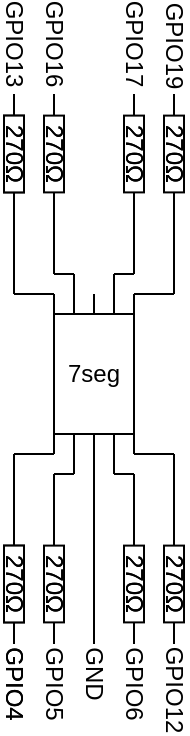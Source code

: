 <mxfile version="20.0.1" type="device"><diagram name="Page-1" id="7e0a89b8-554c-2b80-1dc8-d5c74ca68de4"><mxGraphModel dx="683" dy="509" grid="1" gridSize="10" guides="1" tooltips="1" connect="1" arrows="1" fold="1" page="1" pageScale="1" pageWidth="1100" pageHeight="850" background="none" math="0" shadow="0"><root><mxCell id="0"/><mxCell id="1" parent="0"/><mxCell id="fRlH0W5wFORsjAkyvFnT-165" value="" style="group" vertex="1" connectable="0" parent="1"><mxGeometry x="155" y="80" width="90" height="365" as="geometry"/></mxCell><mxCell id="fRlH0W5wFORsjAkyvFnT-3" value="" style="rounded=0;whiteSpace=wrap;html=1;" vertex="1" parent="fRlH0W5wFORsjAkyvFnT-165"><mxGeometry x="25" y="155" width="40" height="60" as="geometry"/></mxCell><mxCell id="fRlH0W5wFORsjAkyvFnT-4" value="" style="endArrow=none;html=1;rounded=0;exitX=0;exitY=0;exitDx=0;exitDy=0;" edge="1" parent="fRlH0W5wFORsjAkyvFnT-165" source="fRlH0W5wFORsjAkyvFnT-3"><mxGeometry width="50" height="50" relative="1" as="geometry"><mxPoint x="25" y="215" as="sourcePoint"/><mxPoint x="25" y="145" as="targetPoint"/></mxGeometry></mxCell><mxCell id="fRlH0W5wFORsjAkyvFnT-6" value="" style="endArrow=none;html=1;rounded=0;exitX=0;exitY=0;exitDx=0;exitDy=0;" edge="1" parent="fRlH0W5wFORsjAkyvFnT-165"><mxGeometry width="50" height="50" relative="1" as="geometry"><mxPoint x="35" y="155" as="sourcePoint"/><mxPoint x="35" y="145" as="targetPoint"/></mxGeometry></mxCell><mxCell id="fRlH0W5wFORsjAkyvFnT-7" value="" style="endArrow=none;html=1;rounded=0;exitX=0;exitY=0;exitDx=0;exitDy=0;" edge="1" parent="fRlH0W5wFORsjAkyvFnT-165"><mxGeometry width="50" height="50" relative="1" as="geometry"><mxPoint x="45" y="155" as="sourcePoint"/><mxPoint x="45" y="145" as="targetPoint"/></mxGeometry></mxCell><mxCell id="fRlH0W5wFORsjAkyvFnT-8" value="" style="endArrow=none;html=1;rounded=0;exitX=0;exitY=0;exitDx=0;exitDy=0;" edge="1" parent="fRlH0W5wFORsjAkyvFnT-165"><mxGeometry width="50" height="50" relative="1" as="geometry"><mxPoint x="55" y="155" as="sourcePoint"/><mxPoint x="55" y="145" as="targetPoint"/></mxGeometry></mxCell><mxCell id="fRlH0W5wFORsjAkyvFnT-9" value="" style="endArrow=none;html=1;rounded=0;exitX=0;exitY=0;exitDx=0;exitDy=0;" edge="1" parent="fRlH0W5wFORsjAkyvFnT-165"><mxGeometry width="50" height="50" relative="1" as="geometry"><mxPoint x="65" y="155" as="sourcePoint"/><mxPoint x="65" y="145" as="targetPoint"/></mxGeometry></mxCell><mxCell id="fRlH0W5wFORsjAkyvFnT-15" value="" style="endArrow=none;html=1;rounded=0;exitX=0;exitY=0;exitDx=0;exitDy=0;" edge="1" parent="fRlH0W5wFORsjAkyvFnT-165"><mxGeometry width="50" height="50" relative="1" as="geometry"><mxPoint x="25" y="215" as="sourcePoint"/><mxPoint x="25" y="225" as="targetPoint"/></mxGeometry></mxCell><mxCell id="fRlH0W5wFORsjAkyvFnT-16" value="" style="endArrow=none;html=1;rounded=0;exitX=0;exitY=0;exitDx=0;exitDy=0;" edge="1" parent="fRlH0W5wFORsjAkyvFnT-165"><mxGeometry width="50" height="50" relative="1" as="geometry"><mxPoint x="35" y="215" as="sourcePoint"/><mxPoint x="35" y="225" as="targetPoint"/></mxGeometry></mxCell><mxCell id="fRlH0W5wFORsjAkyvFnT-17" value="" style="endArrow=none;html=1;rounded=0;exitX=0;exitY=0;exitDx=0;exitDy=0;" edge="1" parent="fRlH0W5wFORsjAkyvFnT-165"><mxGeometry width="50" height="50" relative="1" as="geometry"><mxPoint x="45" y="215" as="sourcePoint"/><mxPoint x="45" y="225" as="targetPoint"/></mxGeometry></mxCell><mxCell id="fRlH0W5wFORsjAkyvFnT-18" value="" style="endArrow=none;html=1;rounded=0;exitX=0;exitY=0;exitDx=0;exitDy=0;" edge="1" parent="fRlH0W5wFORsjAkyvFnT-165"><mxGeometry width="50" height="50" relative="1" as="geometry"><mxPoint x="55" y="215" as="sourcePoint"/><mxPoint x="55" y="225" as="targetPoint"/></mxGeometry></mxCell><mxCell id="fRlH0W5wFORsjAkyvFnT-19" value="" style="endArrow=none;html=1;rounded=0;exitX=0;exitY=0;exitDx=0;exitDy=0;" edge="1" parent="fRlH0W5wFORsjAkyvFnT-165"><mxGeometry width="50" height="50" relative="1" as="geometry"><mxPoint x="65" y="215" as="sourcePoint"/><mxPoint x="65" y="225" as="targetPoint"/></mxGeometry></mxCell><mxCell id="fRlH0W5wFORsjAkyvFnT-20" value="7seg" style="text;html=1;strokeColor=none;fillColor=none;align=center;verticalAlign=middle;whiteSpace=wrap;rounded=0;" vertex="1" parent="fRlH0W5wFORsjAkyvFnT-165"><mxGeometry x="15" y="170" width="60" height="30" as="geometry"/></mxCell><mxCell id="fRlH0W5wFORsjAkyvFnT-24" value="" style="endArrow=none;html=1;rounded=0;" edge="1" parent="fRlH0W5wFORsjAkyvFnT-165"><mxGeometry width="50" height="50" relative="1" as="geometry"><mxPoint x="25" y="225" as="sourcePoint"/><mxPoint x="5" y="225" as="targetPoint"/></mxGeometry></mxCell><mxCell id="fRlH0W5wFORsjAkyvFnT-25" value="" style="endArrow=none;html=1;rounded=0;" edge="1" parent="fRlH0W5wFORsjAkyvFnT-165"><mxGeometry width="50" height="50" relative="1" as="geometry"><mxPoint x="35" y="225" as="sourcePoint"/><mxPoint x="35" y="235" as="targetPoint"/></mxGeometry></mxCell><mxCell id="fRlH0W5wFORsjAkyvFnT-26" value="" style="endArrow=none;html=1;rounded=0;" edge="1" parent="fRlH0W5wFORsjAkyvFnT-165"><mxGeometry width="50" height="50" relative="1" as="geometry"><mxPoint x="35" y="235" as="sourcePoint"/><mxPoint x="25" y="235" as="targetPoint"/></mxGeometry></mxCell><mxCell id="fRlH0W5wFORsjAkyvFnT-27" value="" style="endArrow=none;html=1;rounded=0;" edge="1" parent="fRlH0W5wFORsjAkyvFnT-165"><mxGeometry width="50" height="50" relative="1" as="geometry"><mxPoint x="5" y="225" as="sourcePoint"/><mxPoint x="5" y="265" as="targetPoint"/></mxGeometry></mxCell><mxCell id="fRlH0W5wFORsjAkyvFnT-28" value="" style="endArrow=none;html=1;rounded=0;" edge="1" parent="fRlH0W5wFORsjAkyvFnT-165"><mxGeometry width="50" height="50" relative="1" as="geometry"><mxPoint x="25" y="235" as="sourcePoint"/><mxPoint x="25" y="265" as="targetPoint"/></mxGeometry></mxCell><mxCell id="fRlH0W5wFORsjAkyvFnT-29" value="" style="endArrow=none;html=1;rounded=0;" edge="1" parent="fRlH0W5wFORsjAkyvFnT-165"><mxGeometry width="50" height="50" relative="1" as="geometry"><mxPoint x="45" y="225" as="sourcePoint"/><mxPoint x="45" y="265" as="targetPoint"/></mxGeometry></mxCell><mxCell id="fRlH0W5wFORsjAkyvFnT-30" value="" style="endArrow=none;html=1;rounded=0;" edge="1" parent="fRlH0W5wFORsjAkyvFnT-165"><mxGeometry width="50" height="50" relative="1" as="geometry"><mxPoint x="65" y="225" as="sourcePoint"/><mxPoint x="85" y="225" as="targetPoint"/></mxGeometry></mxCell><mxCell id="fRlH0W5wFORsjAkyvFnT-32" value="" style="endArrow=none;html=1;rounded=0;" edge="1" parent="fRlH0W5wFORsjAkyvFnT-165"><mxGeometry width="50" height="50" relative="1" as="geometry"><mxPoint x="85" y="225" as="sourcePoint"/><mxPoint x="85" y="265" as="targetPoint"/></mxGeometry></mxCell><mxCell id="fRlH0W5wFORsjAkyvFnT-33" value="" style="endArrow=none;html=1;rounded=0;" edge="1" parent="fRlH0W5wFORsjAkyvFnT-165"><mxGeometry width="50" height="50" relative="1" as="geometry"><mxPoint x="55" y="225" as="sourcePoint"/><mxPoint x="55" y="235" as="targetPoint"/></mxGeometry></mxCell><mxCell id="fRlH0W5wFORsjAkyvFnT-34" value="" style="endArrow=none;html=1;rounded=0;" edge="1" parent="fRlH0W5wFORsjAkyvFnT-165"><mxGeometry width="50" height="50" relative="1" as="geometry"><mxPoint x="55" y="235" as="sourcePoint"/><mxPoint x="65" y="235" as="targetPoint"/></mxGeometry></mxCell><mxCell id="fRlH0W5wFORsjAkyvFnT-35" value="" style="endArrow=none;html=1;rounded=0;" edge="1" parent="fRlH0W5wFORsjAkyvFnT-165"><mxGeometry width="50" height="50" relative="1" as="geometry"><mxPoint x="65" y="235" as="sourcePoint"/><mxPoint x="65" y="265" as="targetPoint"/></mxGeometry></mxCell><mxCell id="fRlH0W5wFORsjAkyvFnT-52" value="" style="endArrow=none;html=1;rounded=0;" edge="1" parent="fRlH0W5wFORsjAkyvFnT-165"><mxGeometry width="50" height="50" relative="1" as="geometry"><mxPoint x="5" y="145" as="sourcePoint"/><mxPoint x="25" y="145" as="targetPoint"/></mxGeometry></mxCell><mxCell id="fRlH0W5wFORsjAkyvFnT-53" value="" style="endArrow=none;html=1;rounded=0;" edge="1" parent="fRlH0W5wFORsjAkyvFnT-165"><mxGeometry width="50" height="50" relative="1" as="geometry"><mxPoint x="35" y="135" as="sourcePoint"/><mxPoint x="35" y="145" as="targetPoint"/></mxGeometry></mxCell><mxCell id="fRlH0W5wFORsjAkyvFnT-54" value="" style="endArrow=none;html=1;rounded=0;" edge="1" parent="fRlH0W5wFORsjAkyvFnT-165"><mxGeometry width="50" height="50" relative="1" as="geometry"><mxPoint x="25" y="135" as="sourcePoint"/><mxPoint x="35" y="135" as="targetPoint"/></mxGeometry></mxCell><mxCell id="fRlH0W5wFORsjAkyvFnT-55" value="" style="endArrow=none;html=1;rounded=0;" edge="1" parent="fRlH0W5wFORsjAkyvFnT-165"><mxGeometry width="50" height="50" relative="1" as="geometry"><mxPoint x="25" y="105" as="sourcePoint"/><mxPoint x="25" y="135" as="targetPoint"/></mxGeometry></mxCell><mxCell id="fRlH0W5wFORsjAkyvFnT-56" value="" style="endArrow=none;html=1;rounded=0;" edge="1" parent="fRlH0W5wFORsjAkyvFnT-165"><mxGeometry width="50" height="50" relative="1" as="geometry"><mxPoint x="5" y="105" as="sourcePoint"/><mxPoint x="5" y="145" as="targetPoint"/></mxGeometry></mxCell><mxCell id="fRlH0W5wFORsjAkyvFnT-58" value="" style="endArrow=none;html=1;rounded=0;" edge="1" parent="fRlH0W5wFORsjAkyvFnT-165"><mxGeometry width="50" height="50" relative="1" as="geometry"><mxPoint x="55" y="135" as="sourcePoint"/><mxPoint x="55" y="145" as="targetPoint"/></mxGeometry></mxCell><mxCell id="fRlH0W5wFORsjAkyvFnT-59" value="" style="endArrow=none;html=1;rounded=0;" edge="1" parent="fRlH0W5wFORsjAkyvFnT-165"><mxGeometry width="50" height="50" relative="1" as="geometry"><mxPoint x="85" y="145" as="sourcePoint"/><mxPoint x="65" y="145" as="targetPoint"/></mxGeometry></mxCell><mxCell id="fRlH0W5wFORsjAkyvFnT-60" value="" style="endArrow=none;html=1;rounded=0;" edge="1" parent="fRlH0W5wFORsjAkyvFnT-165"><mxGeometry width="50" height="50" relative="1" as="geometry"><mxPoint x="85" y="105" as="sourcePoint"/><mxPoint x="85" y="145" as="targetPoint"/></mxGeometry></mxCell><mxCell id="fRlH0W5wFORsjAkyvFnT-61" value="" style="endArrow=none;html=1;rounded=0;" edge="1" parent="fRlH0W5wFORsjAkyvFnT-165"><mxGeometry width="50" height="50" relative="1" as="geometry"><mxPoint x="65" y="135" as="sourcePoint"/><mxPoint x="55" y="135" as="targetPoint"/></mxGeometry></mxCell><mxCell id="fRlH0W5wFORsjAkyvFnT-62" value="" style="endArrow=none;html=1;rounded=0;" edge="1" parent="fRlH0W5wFORsjAkyvFnT-165"><mxGeometry width="50" height="50" relative="1" as="geometry"><mxPoint x="65" y="135" as="sourcePoint"/><mxPoint x="65" y="105" as="targetPoint"/></mxGeometry></mxCell><mxCell id="fRlH0W5wFORsjAkyvFnT-65" value="" style="group;rotation=90;" vertex="1" connectable="0" parent="fRlH0W5wFORsjAkyvFnT-165"><mxGeometry x="-25" y="285" width="60" height="10" as="geometry"/></mxCell><mxCell id="fRlH0W5wFORsjAkyvFnT-63" value="" style="pointerEvents=1;verticalLabelPosition=bottom;shadow=0;dashed=0;align=center;html=1;verticalAlign=top;shape=mxgraph.electrical.resistors.resistor_1;rotation=90;" vertex="1" parent="fRlH0W5wFORsjAkyvFnT-65"><mxGeometry width="60" height="10" as="geometry"/></mxCell><mxCell id="fRlH0W5wFORsjAkyvFnT-64" value="270Ω" style="text;html=1;strokeColor=none;fillColor=none;align=center;verticalAlign=middle;whiteSpace=wrap;rounded=0;rotation=90;" vertex="1" parent="fRlH0W5wFORsjAkyvFnT-65"><mxGeometry x="10" width="40" height="10" as="geometry"/></mxCell><mxCell id="fRlH0W5wFORsjAkyvFnT-66" value="270Ω" style="text;html=1;strokeColor=none;fillColor=none;align=center;verticalAlign=middle;whiteSpace=wrap;rounded=0;rotation=90;" vertex="1" parent="fRlH0W5wFORsjAkyvFnT-65"><mxGeometry x="10" width="40" height="10" as="geometry"/></mxCell><mxCell id="fRlH0W5wFORsjAkyvFnT-80" value="" style="group;rotation=90;" vertex="1" connectable="0" parent="fRlH0W5wFORsjAkyvFnT-165"><mxGeometry x="-25" y="285" width="60" height="10" as="geometry"/></mxCell><mxCell id="fRlH0W5wFORsjAkyvFnT-81" value="" style="pointerEvents=1;verticalLabelPosition=bottom;shadow=0;dashed=0;align=center;html=1;verticalAlign=top;shape=mxgraph.electrical.resistors.resistor_1;rotation=90;" vertex="1" parent="fRlH0W5wFORsjAkyvFnT-80"><mxGeometry width="60" height="10" as="geometry"/></mxCell><mxCell id="fRlH0W5wFORsjAkyvFnT-82" value="270Ω" style="text;html=1;strokeColor=none;fillColor=none;align=center;verticalAlign=middle;whiteSpace=wrap;rounded=0;rotation=90;" vertex="1" parent="fRlH0W5wFORsjAkyvFnT-80"><mxGeometry x="10" width="40" height="10" as="geometry"/></mxCell><mxCell id="fRlH0W5wFORsjAkyvFnT-83" value="270Ω" style="text;html=1;strokeColor=none;fillColor=none;align=center;verticalAlign=middle;whiteSpace=wrap;rounded=0;rotation=90;" vertex="1" parent="fRlH0W5wFORsjAkyvFnT-80"><mxGeometry x="10" width="40" height="10" as="geometry"/></mxCell><mxCell id="fRlH0W5wFORsjAkyvFnT-84" value="" style="group;rotation=90;" vertex="1" connectable="0" parent="fRlH0W5wFORsjAkyvFnT-165"><mxGeometry x="-5" y="285" width="60" height="10" as="geometry"/></mxCell><mxCell id="fRlH0W5wFORsjAkyvFnT-85" value="" style="pointerEvents=1;verticalLabelPosition=bottom;shadow=0;dashed=0;align=center;html=1;verticalAlign=top;shape=mxgraph.electrical.resistors.resistor_1;rotation=90;" vertex="1" parent="fRlH0W5wFORsjAkyvFnT-84"><mxGeometry width="60" height="10" as="geometry"/></mxCell><mxCell id="fRlH0W5wFORsjAkyvFnT-86" value="270Ω" style="text;html=1;strokeColor=none;fillColor=none;align=center;verticalAlign=middle;whiteSpace=wrap;rounded=0;rotation=90;" vertex="1" parent="fRlH0W5wFORsjAkyvFnT-84"><mxGeometry x="10" width="40" height="10" as="geometry"/></mxCell><mxCell id="fRlH0W5wFORsjAkyvFnT-87" value="270Ω" style="text;html=1;strokeColor=none;fillColor=none;align=center;verticalAlign=middle;whiteSpace=wrap;rounded=0;rotation=90;" vertex="1" parent="fRlH0W5wFORsjAkyvFnT-84"><mxGeometry x="10" width="40" height="10" as="geometry"/></mxCell><mxCell id="fRlH0W5wFORsjAkyvFnT-92" value="" style="group;rotation=90;" vertex="1" connectable="0" parent="fRlH0W5wFORsjAkyvFnT-165"><mxGeometry x="35" y="285" width="60" height="10" as="geometry"/></mxCell><mxCell id="fRlH0W5wFORsjAkyvFnT-93" value="" style="pointerEvents=1;verticalLabelPosition=bottom;shadow=0;dashed=0;align=center;html=1;verticalAlign=top;shape=mxgraph.electrical.resistors.resistor_1;rotation=90;" vertex="1" parent="fRlH0W5wFORsjAkyvFnT-92"><mxGeometry width="60" height="10" as="geometry"/></mxCell><mxCell id="fRlH0W5wFORsjAkyvFnT-94" value="270Ω" style="text;html=1;strokeColor=none;fillColor=none;align=center;verticalAlign=middle;whiteSpace=wrap;rounded=0;rotation=90;" vertex="1" parent="fRlH0W5wFORsjAkyvFnT-92"><mxGeometry x="10" width="40" height="10" as="geometry"/></mxCell><mxCell id="fRlH0W5wFORsjAkyvFnT-95" value="270Ω" style="text;html=1;strokeColor=none;fillColor=none;align=center;verticalAlign=middle;whiteSpace=wrap;rounded=0;rotation=90;" vertex="1" parent="fRlH0W5wFORsjAkyvFnT-92"><mxGeometry x="10" width="40" height="10" as="geometry"/></mxCell><mxCell id="fRlH0W5wFORsjAkyvFnT-96" value="" style="group;rotation=90;" vertex="1" connectable="0" parent="fRlH0W5wFORsjAkyvFnT-165"><mxGeometry x="55" y="285" width="60" height="10" as="geometry"/></mxCell><mxCell id="fRlH0W5wFORsjAkyvFnT-97" value="" style="pointerEvents=1;verticalLabelPosition=bottom;shadow=0;dashed=0;align=center;html=1;verticalAlign=top;shape=mxgraph.electrical.resistors.resistor_1;rotation=90;" vertex="1" parent="fRlH0W5wFORsjAkyvFnT-96"><mxGeometry width="60" height="10" as="geometry"/></mxCell><mxCell id="fRlH0W5wFORsjAkyvFnT-98" value="270Ω" style="text;html=1;strokeColor=none;fillColor=none;align=center;verticalAlign=middle;whiteSpace=wrap;rounded=0;rotation=90;" vertex="1" parent="fRlH0W5wFORsjAkyvFnT-96"><mxGeometry x="10" width="40" height="10" as="geometry"/></mxCell><mxCell id="fRlH0W5wFORsjAkyvFnT-99" value="270Ω" style="text;html=1;strokeColor=none;fillColor=none;align=center;verticalAlign=middle;whiteSpace=wrap;rounded=0;rotation=90;" vertex="1" parent="fRlH0W5wFORsjAkyvFnT-96"><mxGeometry x="10" width="40" height="10" as="geometry"/></mxCell><mxCell id="fRlH0W5wFORsjAkyvFnT-126" value="" style="group;rotation=90;" vertex="1" connectable="0" parent="fRlH0W5wFORsjAkyvFnT-165"><mxGeometry x="-25" y="70" width="60" height="10" as="geometry"/></mxCell><mxCell id="fRlH0W5wFORsjAkyvFnT-127" value="" style="pointerEvents=1;verticalLabelPosition=bottom;shadow=0;dashed=0;align=center;html=1;verticalAlign=top;shape=mxgraph.electrical.resistors.resistor_1;rotation=90;" vertex="1" parent="fRlH0W5wFORsjAkyvFnT-126"><mxGeometry width="60" height="10" as="geometry"/></mxCell><mxCell id="fRlH0W5wFORsjAkyvFnT-128" value="270Ω" style="text;html=1;strokeColor=none;fillColor=none;align=center;verticalAlign=middle;whiteSpace=wrap;rounded=0;rotation=90;" vertex="1" parent="fRlH0W5wFORsjAkyvFnT-126"><mxGeometry x="10" width="40" height="10" as="geometry"/></mxCell><mxCell id="fRlH0W5wFORsjAkyvFnT-129" value="270Ω" style="text;html=1;strokeColor=none;fillColor=none;align=center;verticalAlign=middle;whiteSpace=wrap;rounded=0;rotation=90;" vertex="1" parent="fRlH0W5wFORsjAkyvFnT-126"><mxGeometry x="10" width="40" height="10" as="geometry"/></mxCell><mxCell id="fRlH0W5wFORsjAkyvFnT-130" value="" style="group;rotation=90;" vertex="1" connectable="0" parent="fRlH0W5wFORsjAkyvFnT-165"><mxGeometry x="-25" y="70" width="60" height="10" as="geometry"/></mxCell><mxCell id="fRlH0W5wFORsjAkyvFnT-131" value="" style="pointerEvents=1;verticalLabelPosition=bottom;shadow=0;dashed=0;align=center;html=1;verticalAlign=top;shape=mxgraph.electrical.resistors.resistor_1;rotation=90;" vertex="1" parent="fRlH0W5wFORsjAkyvFnT-130"><mxGeometry width="60" height="10" as="geometry"/></mxCell><mxCell id="fRlH0W5wFORsjAkyvFnT-132" value="270Ω" style="text;html=1;strokeColor=none;fillColor=none;align=center;verticalAlign=middle;whiteSpace=wrap;rounded=0;rotation=90;" vertex="1" parent="fRlH0W5wFORsjAkyvFnT-130"><mxGeometry x="10" width="40" height="10" as="geometry"/></mxCell><mxCell id="fRlH0W5wFORsjAkyvFnT-133" value="270Ω" style="text;html=1;strokeColor=none;fillColor=none;align=center;verticalAlign=middle;whiteSpace=wrap;rounded=0;rotation=90;" vertex="1" parent="fRlH0W5wFORsjAkyvFnT-130"><mxGeometry x="10" width="40" height="10" as="geometry"/></mxCell><mxCell id="fRlH0W5wFORsjAkyvFnT-134" value="" style="group;rotation=90;" vertex="1" connectable="0" parent="fRlH0W5wFORsjAkyvFnT-165"><mxGeometry x="-5" y="70" width="60" height="10" as="geometry"/></mxCell><mxCell id="fRlH0W5wFORsjAkyvFnT-135" value="" style="pointerEvents=1;verticalLabelPosition=bottom;shadow=0;dashed=0;align=center;html=1;verticalAlign=top;shape=mxgraph.electrical.resistors.resistor_1;rotation=90;" vertex="1" parent="fRlH0W5wFORsjAkyvFnT-134"><mxGeometry width="60" height="10" as="geometry"/></mxCell><mxCell id="fRlH0W5wFORsjAkyvFnT-136" value="270Ω" style="text;html=1;strokeColor=none;fillColor=none;align=center;verticalAlign=middle;whiteSpace=wrap;rounded=0;rotation=90;" vertex="1" parent="fRlH0W5wFORsjAkyvFnT-134"><mxGeometry x="10" width="40" height="10" as="geometry"/></mxCell><mxCell id="fRlH0W5wFORsjAkyvFnT-137" value="270Ω" style="text;html=1;strokeColor=none;fillColor=none;align=center;verticalAlign=middle;whiteSpace=wrap;rounded=0;rotation=90;" vertex="1" parent="fRlH0W5wFORsjAkyvFnT-134"><mxGeometry x="10" width="40" height="10" as="geometry"/></mxCell><mxCell id="fRlH0W5wFORsjAkyvFnT-142" value="" style="group;rotation=90;" vertex="1" connectable="0" parent="fRlH0W5wFORsjAkyvFnT-165"><mxGeometry x="35" y="70" width="60" height="10" as="geometry"/></mxCell><mxCell id="fRlH0W5wFORsjAkyvFnT-143" value="" style="pointerEvents=1;verticalLabelPosition=bottom;shadow=0;dashed=0;align=center;html=1;verticalAlign=top;shape=mxgraph.electrical.resistors.resistor_1;rotation=90;" vertex="1" parent="fRlH0W5wFORsjAkyvFnT-142"><mxGeometry width="60" height="10" as="geometry"/></mxCell><mxCell id="fRlH0W5wFORsjAkyvFnT-144" value="270Ω" style="text;html=1;strokeColor=none;fillColor=none;align=center;verticalAlign=middle;whiteSpace=wrap;rounded=0;rotation=90;" vertex="1" parent="fRlH0W5wFORsjAkyvFnT-142"><mxGeometry x="10" width="40" height="10" as="geometry"/></mxCell><mxCell id="fRlH0W5wFORsjAkyvFnT-145" value="270Ω" style="text;html=1;strokeColor=none;fillColor=none;align=center;verticalAlign=middle;whiteSpace=wrap;rounded=0;rotation=90;" vertex="1" parent="fRlH0W5wFORsjAkyvFnT-142"><mxGeometry x="10" width="40" height="10" as="geometry"/></mxCell><mxCell id="fRlH0W5wFORsjAkyvFnT-146" value="" style="group;rotation=90;" vertex="1" connectable="0" parent="fRlH0W5wFORsjAkyvFnT-165"><mxGeometry x="55" y="70" width="60" height="10" as="geometry"/></mxCell><mxCell id="fRlH0W5wFORsjAkyvFnT-147" value="" style="pointerEvents=1;verticalLabelPosition=bottom;shadow=0;dashed=0;align=center;html=1;verticalAlign=top;shape=mxgraph.electrical.resistors.resistor_1;rotation=90;" vertex="1" parent="fRlH0W5wFORsjAkyvFnT-146"><mxGeometry width="60" height="10" as="geometry"/></mxCell><mxCell id="fRlH0W5wFORsjAkyvFnT-148" value="270Ω" style="text;html=1;strokeColor=none;fillColor=none;align=center;verticalAlign=middle;whiteSpace=wrap;rounded=0;rotation=90;" vertex="1" parent="fRlH0W5wFORsjAkyvFnT-146"><mxGeometry x="10" width="40" height="10" as="geometry"/></mxCell><mxCell id="fRlH0W5wFORsjAkyvFnT-149" value="270Ω" style="text;html=1;strokeColor=none;fillColor=none;align=center;verticalAlign=middle;whiteSpace=wrap;rounded=0;rotation=90;" vertex="1" parent="fRlH0W5wFORsjAkyvFnT-146"><mxGeometry x="10" width="40" height="10" as="geometry"/></mxCell><mxCell id="fRlH0W5wFORsjAkyvFnT-150" value="GPIO4" style="text;html=1;strokeColor=none;fillColor=none;align=center;verticalAlign=middle;whiteSpace=wrap;rounded=0;rotation=90;" vertex="1" parent="fRlH0W5wFORsjAkyvFnT-165"><mxGeometry x="-15" y="335" width="40" height="10" as="geometry"/></mxCell><mxCell id="fRlH0W5wFORsjAkyvFnT-151" value="GPIO4" style="text;html=1;strokeColor=none;fillColor=none;align=center;verticalAlign=middle;whiteSpace=wrap;rounded=0;rotation=90;" vertex="1" parent="fRlH0W5wFORsjAkyvFnT-165"><mxGeometry x="-15" y="335" width="40" height="10" as="geometry"/></mxCell><mxCell id="fRlH0W5wFORsjAkyvFnT-152" value="GPIO5" style="text;html=1;strokeColor=none;fillColor=none;align=center;verticalAlign=middle;whiteSpace=wrap;rounded=0;rotation=90;" vertex="1" parent="fRlH0W5wFORsjAkyvFnT-165"><mxGeometry x="5" y="335" width="40" height="10" as="geometry"/></mxCell><mxCell id="fRlH0W5wFORsjAkyvFnT-153" value="GPIO6" style="text;html=1;strokeColor=none;fillColor=none;align=center;verticalAlign=middle;whiteSpace=wrap;rounded=0;rotation=90;" vertex="1" parent="fRlH0W5wFORsjAkyvFnT-165"><mxGeometry x="45" y="335" width="40" height="10" as="geometry"/></mxCell><mxCell id="fRlH0W5wFORsjAkyvFnT-154" value="GPIO12" style="text;html=1;strokeColor=none;fillColor=none;align=center;verticalAlign=middle;whiteSpace=wrap;rounded=0;rotation=90;" vertex="1" parent="fRlH0W5wFORsjAkyvFnT-165"><mxGeometry x="65" y="338" width="40" height="10" as="geometry"/></mxCell><mxCell id="fRlH0W5wFORsjAkyvFnT-156" value="GPIO13" style="text;html=1;strokeColor=none;fillColor=none;align=center;verticalAlign=middle;whiteSpace=wrap;rounded=0;rotation=90;" vertex="1" parent="fRlH0W5wFORsjAkyvFnT-165"><mxGeometry x="-15" y="15" width="40" height="10" as="geometry"/></mxCell><mxCell id="fRlH0W5wFORsjAkyvFnT-157" value="GPIO16" style="text;html=1;strokeColor=none;fillColor=none;align=center;verticalAlign=middle;whiteSpace=wrap;rounded=0;rotation=90;" vertex="1" parent="fRlH0W5wFORsjAkyvFnT-165"><mxGeometry x="5" y="15" width="40" height="10" as="geometry"/></mxCell><mxCell id="fRlH0W5wFORsjAkyvFnT-158" value="GPIO17" style="text;html=1;strokeColor=none;fillColor=none;align=center;verticalAlign=middle;whiteSpace=wrap;rounded=0;rotation=90;" vertex="1" parent="fRlH0W5wFORsjAkyvFnT-165"><mxGeometry x="45" y="15" width="40" height="10" as="geometry"/></mxCell><mxCell id="fRlH0W5wFORsjAkyvFnT-159" value="GPIO19" style="text;html=1;strokeColor=none;fillColor=none;align=center;verticalAlign=middle;whiteSpace=wrap;rounded=0;rotation=90;" vertex="1" parent="fRlH0W5wFORsjAkyvFnT-165"><mxGeometry x="65" y="16" width="40" height="10" as="geometry"/></mxCell><mxCell id="fRlH0W5wFORsjAkyvFnT-160" value="" style="endArrow=none;html=1;rounded=0;" edge="1" parent="fRlH0W5wFORsjAkyvFnT-165"><mxGeometry width="50" height="50" relative="1" as="geometry"><mxPoint x="45" y="320" as="sourcePoint"/><mxPoint x="45" y="260" as="targetPoint"/></mxGeometry></mxCell><mxCell id="fRlH0W5wFORsjAkyvFnT-163" value="GND" style="text;html=1;strokeColor=none;fillColor=none;align=center;verticalAlign=middle;whiteSpace=wrap;rounded=0;rotation=90;" vertex="1" parent="fRlH0W5wFORsjAkyvFnT-165"><mxGeometry x="15" y="320" width="60" height="30" as="geometry"/></mxCell></root></mxGraphModel></diagram></mxfile>